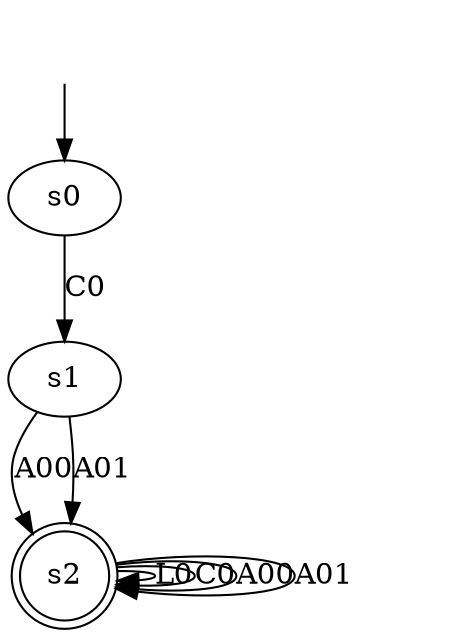 digraph "data/our_models/magento_1_2_b1" {
s0 [label=s0];
s1 [label=s1];
s2 [label=s2, shape=doublecircle];
s0 -> s1  [label=C0];
s1 -> s2  [label=A00];
s1 -> s2  [label=A01];
s2 -> s2  [label=L0];
s2 -> s2  [label=C0];
s2 -> s2  [label=A00];
s2 -> s2  [label=A01];
__start0 [label="", shape=none];
__start0 -> s0  [label=""];
}
